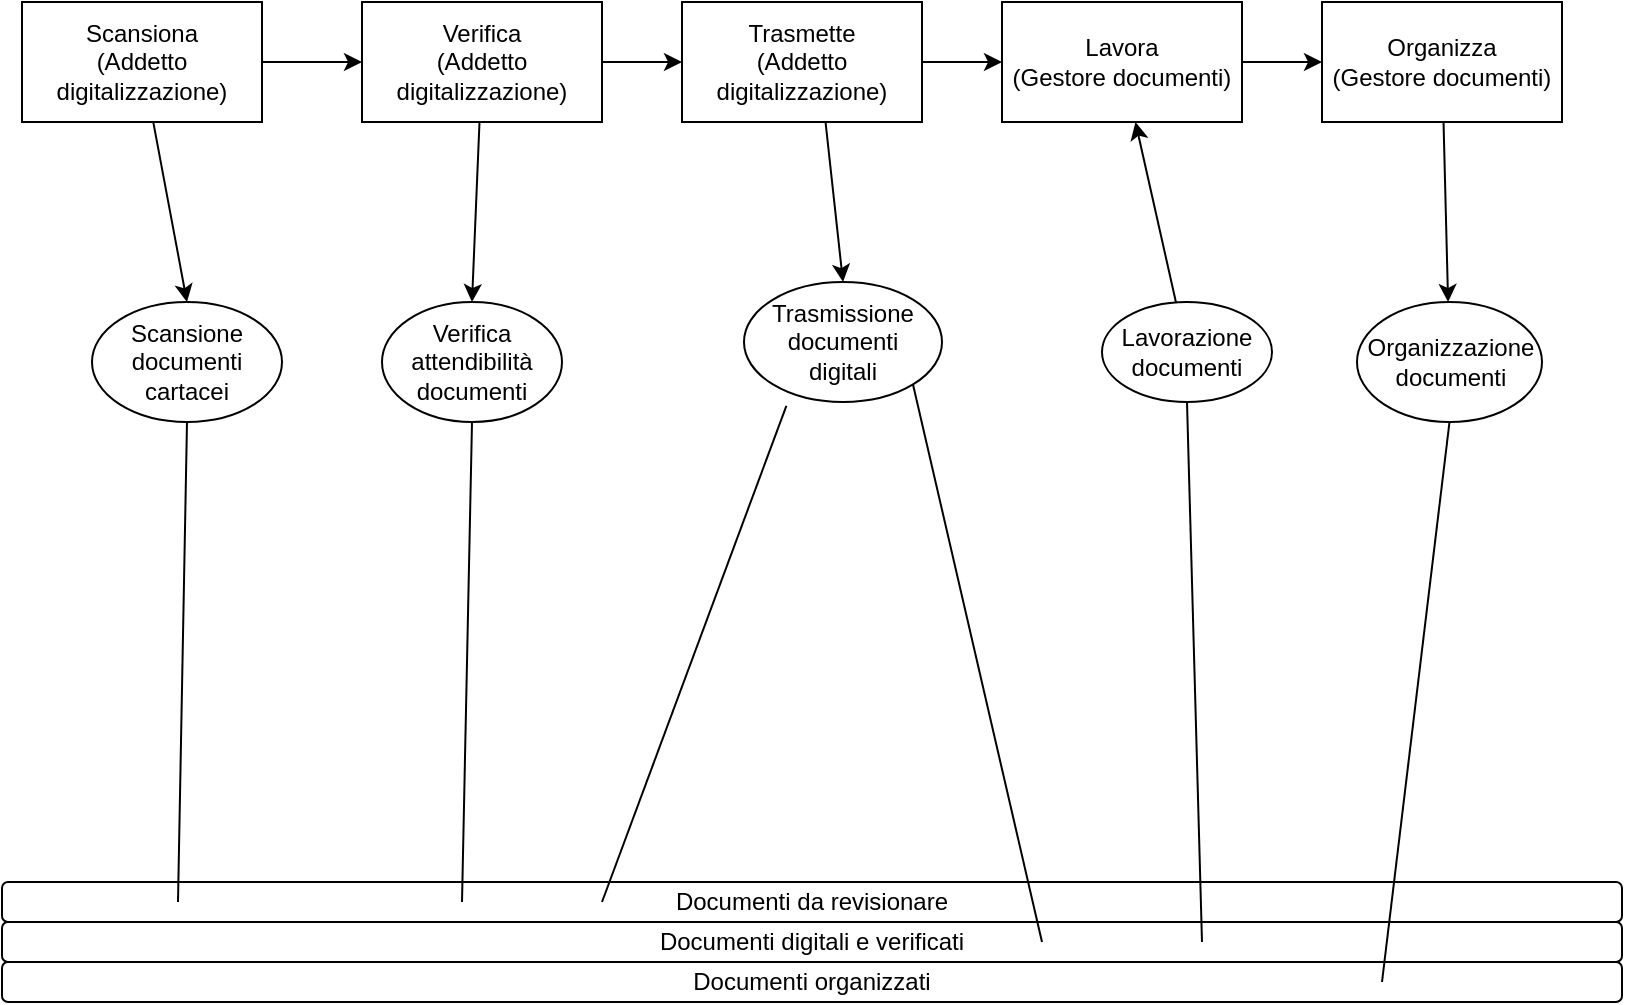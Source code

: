 <mxfile version="20.4.0" type="device"><diagram id="FK_ZpGPdTyNv9S1vGdLo" name="Pagina-1"><mxGraphModel dx="1471" dy="634" grid="1" gridSize="10" guides="1" tooltips="1" connect="1" arrows="1" fold="1" page="1" pageScale="1" pageWidth="827" pageHeight="1169" math="0" shadow="0"><root><mxCell id="0"/><mxCell id="1" parent="0"/><mxCell id="2ZWf2Er_zHEI7kfsutAI-52" style="rounded=0;orthogonalLoop=1;jettySize=auto;html=1;" parent="1" source="2ZWf2Er_zHEI7kfsutAI-1" target="2ZWf2Er_zHEI7kfsutAI-51" edge="1"><mxGeometry relative="1" as="geometry"/></mxCell><mxCell id="2ZWf2Er_zHEI7kfsutAI-1" value="Organizza&lt;br&gt;(Gestore documenti)" style="rounded=0;whiteSpace=wrap;html=1;" parent="1" vertex="1"><mxGeometry x="660" y="120" width="120" height="60" as="geometry"/></mxCell><mxCell id="2ZWf2Er_zHEI7kfsutAI-6" style="edgeStyle=orthogonalEdgeStyle;rounded=0;orthogonalLoop=1;jettySize=auto;html=1;entryX=0;entryY=0.5;entryDx=0;entryDy=0;" parent="1" source="2ZWf2Er_zHEI7kfsutAI-2" target="2ZWf2Er_zHEI7kfsutAI-5" edge="1"><mxGeometry relative="1" as="geometry"/></mxCell><mxCell id="2ZWf2Er_zHEI7kfsutAI-32" style="rounded=0;orthogonalLoop=1;jettySize=auto;html=1;entryX=0.5;entryY=0;entryDx=0;entryDy=0;" parent="1" source="2ZWf2Er_zHEI7kfsutAI-2" target="2ZWf2Er_zHEI7kfsutAI-30" edge="1"><mxGeometry relative="1" as="geometry"/></mxCell><mxCell id="2ZWf2Er_zHEI7kfsutAI-2" value="Scansiona&lt;br&gt;(Addetto digitalizzazione)" style="rounded=0;whiteSpace=wrap;html=1;" parent="1" vertex="1"><mxGeometry x="10" y="120" width="120" height="60" as="geometry"/></mxCell><mxCell id="2ZWf2Er_zHEI7kfsutAI-9" style="edgeStyle=orthogonalEdgeStyle;rounded=0;orthogonalLoop=1;jettySize=auto;html=1;entryX=0;entryY=0.5;entryDx=0;entryDy=0;" parent="1" source="2ZWf2Er_zHEI7kfsutAI-3" target="2ZWf2Er_zHEI7kfsutAI-1" edge="1"><mxGeometry relative="1" as="geometry"/></mxCell><mxCell id="2ZWf2Er_zHEI7kfsutAI-3" value="Lavora&lt;br&gt;(Gestore documenti)" style="rounded=0;whiteSpace=wrap;html=1;" parent="1" vertex="1"><mxGeometry x="500" y="120" width="120" height="60" as="geometry"/></mxCell><mxCell id="2ZWf2Er_zHEI7kfsutAI-8" style="edgeStyle=orthogonalEdgeStyle;rounded=0;orthogonalLoop=1;jettySize=auto;html=1;entryX=0;entryY=0.5;entryDx=0;entryDy=0;" parent="1" source="2ZWf2Er_zHEI7kfsutAI-4" target="2ZWf2Er_zHEI7kfsutAI-3" edge="1"><mxGeometry relative="1" as="geometry"/></mxCell><mxCell id="2ZWf2Er_zHEI7kfsutAI-43" style="rounded=0;orthogonalLoop=1;jettySize=auto;html=1;entryX=0.5;entryY=0;entryDx=0;entryDy=0;exitX=0.598;exitY=1;exitDx=0;exitDy=0;exitPerimeter=0;" parent="1" source="2ZWf2Er_zHEI7kfsutAI-4" target="2ZWf2Er_zHEI7kfsutAI-38" edge="1"><mxGeometry relative="1" as="geometry"><Array as="points"/></mxGeometry></mxCell><mxCell id="2ZWf2Er_zHEI7kfsutAI-4" value="Trasmette&lt;br&gt;(Addetto digitalizzazione)" style="rounded=0;whiteSpace=wrap;html=1;" parent="1" vertex="1"><mxGeometry x="340" y="120" width="120" height="60" as="geometry"/></mxCell><mxCell id="2ZWf2Er_zHEI7kfsutAI-7" style="edgeStyle=orthogonalEdgeStyle;rounded=0;orthogonalLoop=1;jettySize=auto;html=1;entryX=0;entryY=0.5;entryDx=0;entryDy=0;" parent="1" source="2ZWf2Er_zHEI7kfsutAI-5" target="2ZWf2Er_zHEI7kfsutAI-4" edge="1"><mxGeometry relative="1" as="geometry"/></mxCell><mxCell id="2ZWf2Er_zHEI7kfsutAI-37" style="rounded=0;orthogonalLoop=1;jettySize=auto;html=1;entryX=0.5;entryY=0;entryDx=0;entryDy=0;" parent="1" source="2ZWf2Er_zHEI7kfsutAI-5" target="2ZWf2Er_zHEI7kfsutAI-34" edge="1"><mxGeometry relative="1" as="geometry"/></mxCell><mxCell id="2ZWf2Er_zHEI7kfsutAI-5" value="Verifica&lt;br&gt;(Addetto digitalizzazione)" style="rounded=0;whiteSpace=wrap;html=1;" parent="1" vertex="1"><mxGeometry x="180" y="120" width="120" height="60" as="geometry"/></mxCell><mxCell id="2ZWf2Er_zHEI7kfsutAI-27" value="Documenti digitali e verificati" style="rounded=1;whiteSpace=wrap;html=1;" parent="1" vertex="1"><mxGeometry y="580" width="810" height="20" as="geometry"/></mxCell><mxCell id="2ZWf2Er_zHEI7kfsutAI-28" value="Documenti da revisionare" style="rounded=1;whiteSpace=wrap;html=1;" parent="1" vertex="1"><mxGeometry y="560" width="810" height="20" as="geometry"/></mxCell><mxCell id="2ZWf2Er_zHEI7kfsutAI-29" value="Documenti organizzati" style="rounded=1;whiteSpace=wrap;html=1;" parent="1" vertex="1"><mxGeometry y="600" width="810" height="20" as="geometry"/></mxCell><mxCell id="2ZWf2Er_zHEI7kfsutAI-30" value="Scansione documenti cartacei" style="ellipse;whiteSpace=wrap;html=1;rounded=1;" parent="1" vertex="1"><mxGeometry x="45" y="270" width="95" height="60" as="geometry"/></mxCell><mxCell id="2ZWf2Er_zHEI7kfsutAI-31" value="" style="endArrow=none;html=1;rounded=0;entryX=0.5;entryY=1;entryDx=0;entryDy=0;" parent="1" target="2ZWf2Er_zHEI7kfsutAI-30" edge="1"><mxGeometry width="50" height="50" relative="1" as="geometry"><mxPoint x="88" y="570" as="sourcePoint"/><mxPoint x="440" y="320" as="targetPoint"/></mxGeometry></mxCell><mxCell id="2ZWf2Er_zHEI7kfsutAI-34" value="Verifica attendibilità documenti" style="ellipse;whiteSpace=wrap;html=1;rounded=1;" parent="1" vertex="1"><mxGeometry x="190" y="270" width="90" height="60" as="geometry"/></mxCell><mxCell id="2ZWf2Er_zHEI7kfsutAI-35" value="" style="endArrow=none;html=1;rounded=0;entryX=0.5;entryY=1;entryDx=0;entryDy=0;" parent="1" target="2ZWf2Er_zHEI7kfsutAI-34" edge="1"><mxGeometry width="50" height="50" relative="1" as="geometry"><mxPoint x="230" y="570" as="sourcePoint"/><mxPoint x="440" y="320" as="targetPoint"/></mxGeometry></mxCell><mxCell id="2ZWf2Er_zHEI7kfsutAI-38" value="Trasmissione documenti&lt;br&gt;digitali" style="ellipse;whiteSpace=wrap;html=1;rounded=1;" parent="1" vertex="1"><mxGeometry x="371" y="260" width="99" height="60" as="geometry"/></mxCell><mxCell id="2ZWf2Er_zHEI7kfsutAI-39" value="" style="endArrow=none;html=1;rounded=0;entryX=0.214;entryY=1.032;entryDx=0;entryDy=0;entryPerimeter=0;" parent="1" target="2ZWf2Er_zHEI7kfsutAI-38" edge="1"><mxGeometry width="50" height="50" relative="1" as="geometry"><mxPoint x="300" y="570" as="sourcePoint"/><mxPoint x="440" y="320" as="targetPoint"/></mxGeometry></mxCell><mxCell id="2ZWf2Er_zHEI7kfsutAI-46" value="" style="endArrow=none;html=1;rounded=0;entryX=1;entryY=1;entryDx=0;entryDy=0;" parent="1" target="2ZWf2Er_zHEI7kfsutAI-38" edge="1"><mxGeometry width="50" height="50" relative="1" as="geometry"><mxPoint x="520" y="590" as="sourcePoint"/><mxPoint x="440" y="310" as="targetPoint"/></mxGeometry></mxCell><mxCell id="2ZWf2Er_zHEI7kfsutAI-48" style="rounded=0;orthogonalLoop=1;jettySize=auto;html=1;" parent="1" source="2ZWf2Er_zHEI7kfsutAI-47" target="2ZWf2Er_zHEI7kfsutAI-3" edge="1"><mxGeometry relative="1" as="geometry"/></mxCell><mxCell id="2ZWf2Er_zHEI7kfsutAI-47" value="Lavorazione&lt;br&gt;documenti" style="ellipse;whiteSpace=wrap;html=1;rounded=1;" parent="1" vertex="1"><mxGeometry x="550" y="270" width="85" height="50" as="geometry"/></mxCell><mxCell id="2ZWf2Er_zHEI7kfsutAI-49" value="" style="endArrow=none;html=1;rounded=0;entryX=0.5;entryY=1;entryDx=0;entryDy=0;" parent="1" target="2ZWf2Er_zHEI7kfsutAI-47" edge="1"><mxGeometry width="50" height="50" relative="1" as="geometry"><mxPoint x="600" y="590" as="sourcePoint"/><mxPoint x="440" y="320" as="targetPoint"/></mxGeometry></mxCell><mxCell id="2ZWf2Er_zHEI7kfsutAI-51" value="Organizzazione&lt;br&gt;documenti" style="ellipse;whiteSpace=wrap;html=1;rounded=1;" parent="1" vertex="1"><mxGeometry x="677.5" y="270" width="92.5" height="60" as="geometry"/></mxCell><mxCell id="2ZWf2Er_zHEI7kfsutAI-53" value="" style="endArrow=none;html=1;rounded=0;entryX=0.5;entryY=1;entryDx=0;entryDy=0;" parent="1" target="2ZWf2Er_zHEI7kfsutAI-51" edge="1"><mxGeometry width="50" height="50" relative="1" as="geometry"><mxPoint x="690" y="610" as="sourcePoint"/><mxPoint x="440" y="310" as="targetPoint"/></mxGeometry></mxCell></root></mxGraphModel></diagram></mxfile>